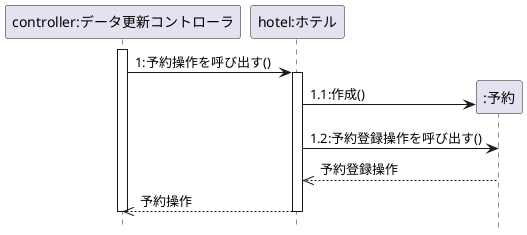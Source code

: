 @startuml ホテル予約
hide footbox
participant "controller:データ更新コントローラ" as controller
participant "hotel:ホテル" as hotel
participant ":予約" as reservation


activate controller
    controller -> hotel : 1:予約操作を呼び出す()
activate hotel
    create reservation
    hotel ->  reservation : 1.1:作成()
    
    hotel -> reservation : 1.2:予約登録操作を呼び出す()
    hotel <<-- reservation : 予約登録操作
    deactivate reservation

    controller <<-- hotel: 予約操作
deactivate hotel

deactivate controller
@enduml